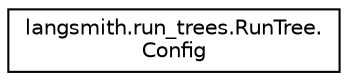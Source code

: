 digraph "Graphical Class Hierarchy"
{
 // LATEX_PDF_SIZE
  edge [fontname="Helvetica",fontsize="10",labelfontname="Helvetica",labelfontsize="10"];
  node [fontname="Helvetica",fontsize="10",shape=record];
  rankdir="LR";
  Node0 [label="langsmith.run_trees.RunTree.\lConfig",height=0.2,width=0.4,color="black", fillcolor="white", style="filled",URL="$classlangsmith_1_1run__trees_1_1RunTree_1_1Config.html",tooltip=" "];
}
